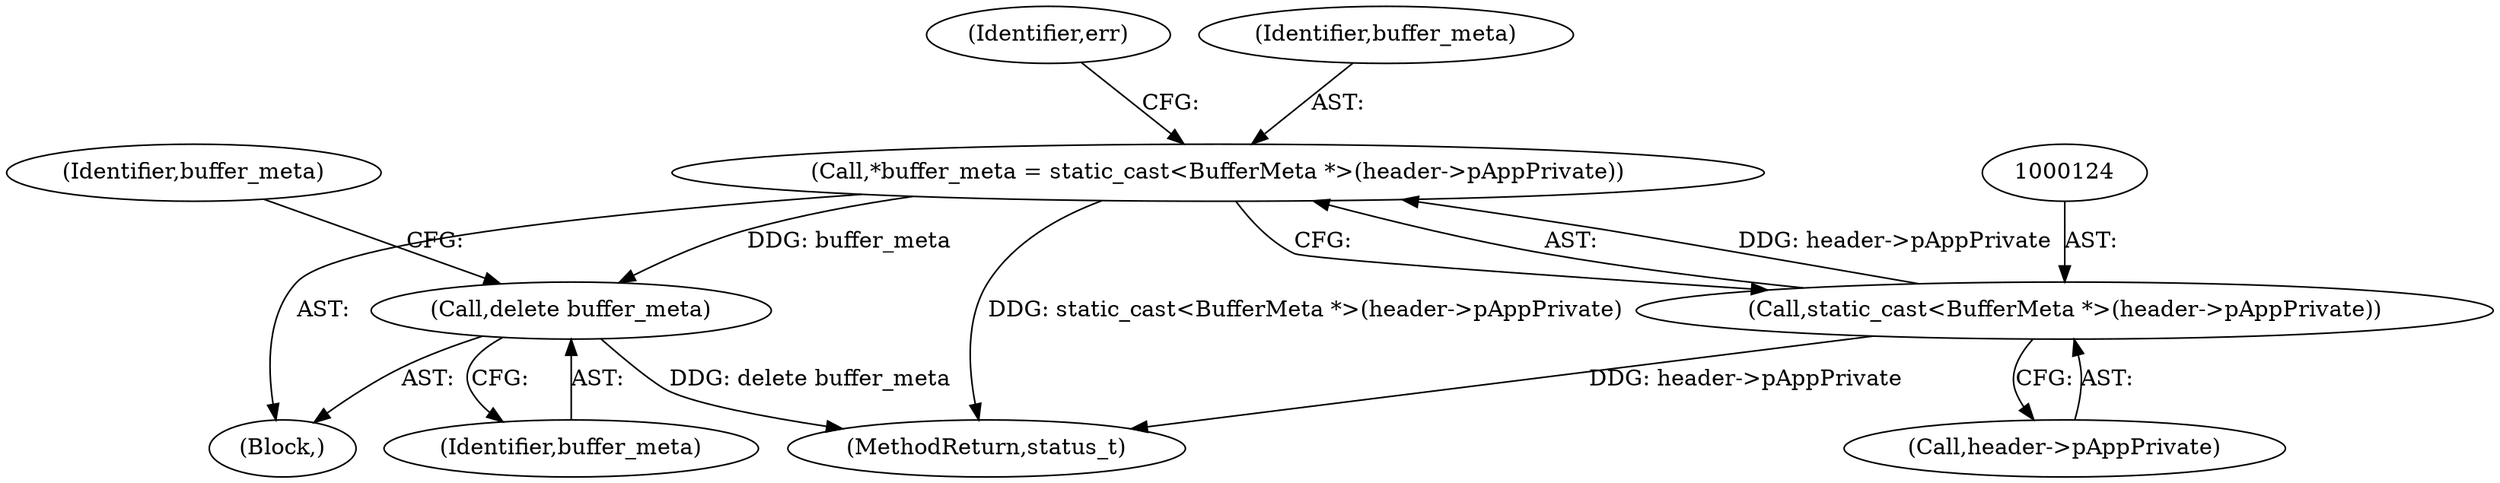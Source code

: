 digraph "0_Android_b351eabb428c7ca85a34513c64601f437923d576_7@API" {
"1000143" [label="(Call,delete buffer_meta)"];
"1000121" [label="(Call,*buffer_meta = static_cast<BufferMeta *>(header->pAppPrivate))"];
"1000123" [label="(Call,static_cast<BufferMeta *>(header->pAppPrivate))"];
"1000153" [label="(MethodReturn,status_t)"];
"1000123" [label="(Call,static_cast<BufferMeta *>(header->pAppPrivate))"];
"1000130" [label="(Identifier,err)"];
"1000146" [label="(Identifier,buffer_meta)"];
"1000125" [label="(Call,header->pAppPrivate)"];
"1000122" [label="(Identifier,buffer_meta)"];
"1000121" [label="(Call,*buffer_meta = static_cast<BufferMeta *>(header->pAppPrivate))"];
"1000144" [label="(Identifier,buffer_meta)"];
"1000143" [label="(Call,delete buffer_meta)"];
"1000103" [label="(Block,)"];
"1000143" -> "1000103"  [label="AST: "];
"1000143" -> "1000144"  [label="CFG: "];
"1000144" -> "1000143"  [label="AST: "];
"1000146" -> "1000143"  [label="CFG: "];
"1000143" -> "1000153"  [label="DDG: delete buffer_meta"];
"1000121" -> "1000143"  [label="DDG: buffer_meta"];
"1000121" -> "1000103"  [label="AST: "];
"1000121" -> "1000123"  [label="CFG: "];
"1000122" -> "1000121"  [label="AST: "];
"1000123" -> "1000121"  [label="AST: "];
"1000130" -> "1000121"  [label="CFG: "];
"1000121" -> "1000153"  [label="DDG: static_cast<BufferMeta *>(header->pAppPrivate)"];
"1000123" -> "1000121"  [label="DDG: header->pAppPrivate"];
"1000123" -> "1000125"  [label="CFG: "];
"1000124" -> "1000123"  [label="AST: "];
"1000125" -> "1000123"  [label="AST: "];
"1000123" -> "1000153"  [label="DDG: header->pAppPrivate"];
}
